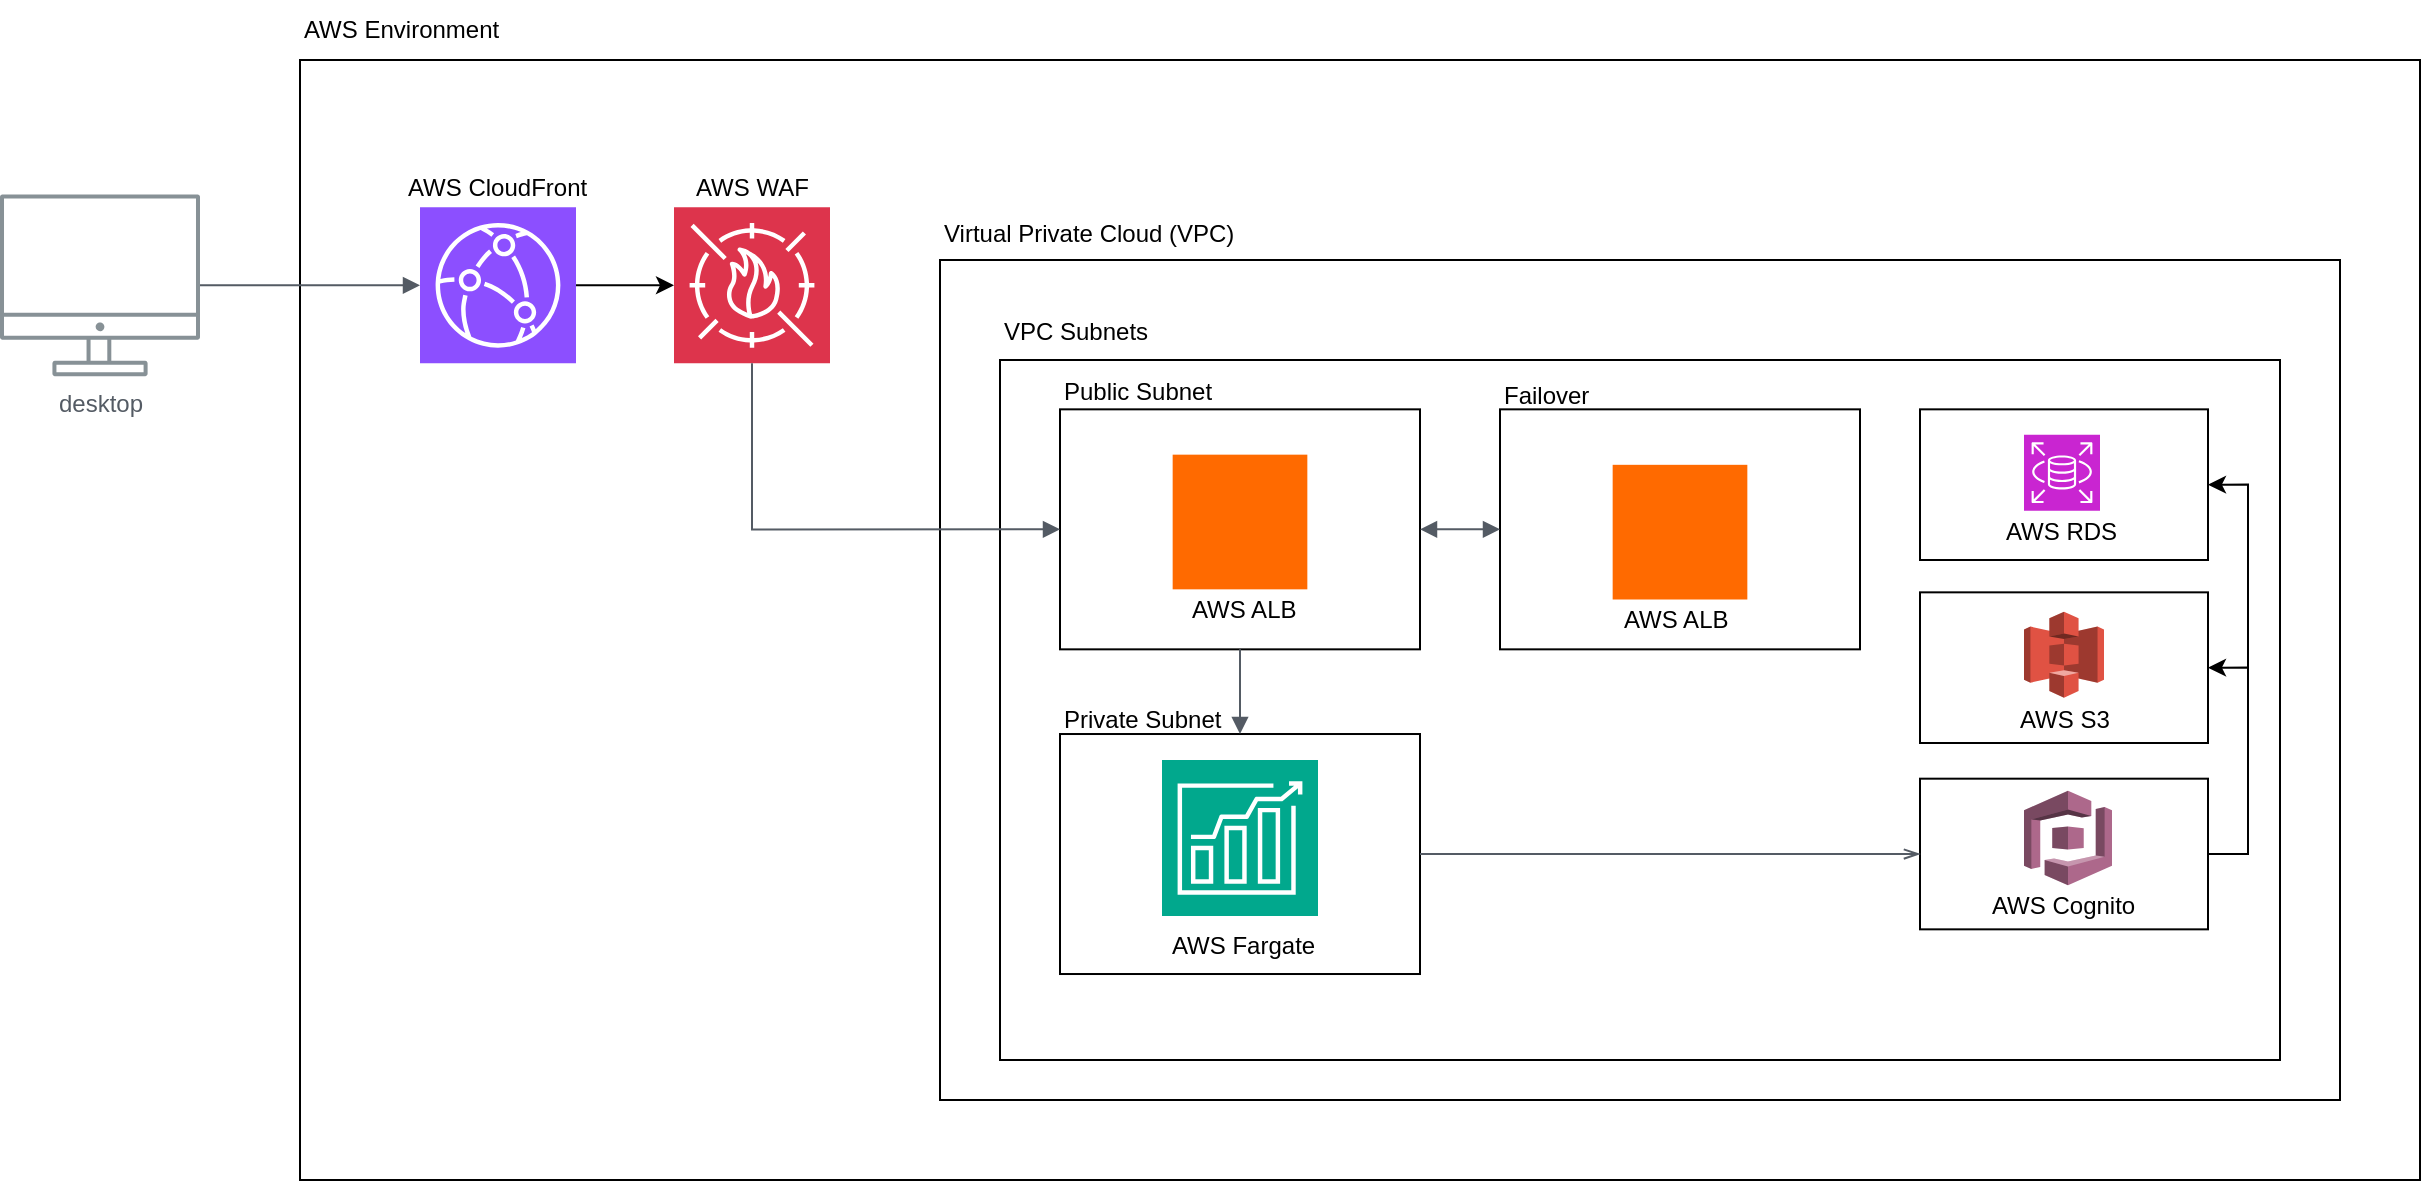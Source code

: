 <mxfile version="28.2.7">
  <diagram name="Page-1" id="b_Na3I1oej1W3SpW28e0">
    <mxGraphModel dx="1665" dy="824" grid="1" gridSize="10" guides="1" tooltips="1" connect="1" arrows="1" fold="1" page="1" pageScale="1" pageWidth="850" pageHeight="1100" math="0" shadow="0">
      <root>
        <mxCell id="0" />
        <mxCell id="1" parent="0" />
        <mxCell id="8wf4B5zJbTg-PlVBdOYW-14" value="" style="whiteSpace=wrap;html=1;fillColor=none;" vertex="1" parent="1">
          <mxGeometry x="180" y="290" width="1060" height="560" as="geometry" />
        </mxCell>
        <mxCell id="8wf4B5zJbTg-PlVBdOYW-10" value="" style="whiteSpace=wrap;html=1;fillColor=none;" vertex="1" parent="1">
          <mxGeometry x="500" y="390" width="700" height="420" as="geometry" />
        </mxCell>
        <mxCell id="8wf4B5zJbTg-PlVBdOYW-25" value="" style="whiteSpace=wrap;html=1;fillColor=none;" vertex="1" parent="1">
          <mxGeometry x="530" y="440" width="640" height="350" as="geometry" />
        </mxCell>
        <mxCell id="8wf4B5zJbTg-PlVBdOYW-45" value="" style="whiteSpace=wrap;html=1;fillColor=none;" vertex="1" parent="1">
          <mxGeometry x="990" y="464.67" width="144" height="75.33" as="geometry" />
        </mxCell>
        <mxCell id="8wf4B5zJbTg-PlVBdOYW-47" value="" style="whiteSpace=wrap;html=1;fillColor=none;" vertex="1" parent="1">
          <mxGeometry x="990" y="649.34" width="144" height="75.33" as="geometry" />
        </mxCell>
        <mxCell id="8wf4B5zJbTg-PlVBdOYW-46" value="" style="whiteSpace=wrap;html=1;fillColor=none;" vertex="1" parent="1">
          <mxGeometry x="990" y="556.17" width="144" height="75.33" as="geometry" />
        </mxCell>
        <mxCell id="8wf4B5zJbTg-PlVBdOYW-26" value="" style="whiteSpace=wrap;html=1;fillColor=none;" vertex="1" parent="1">
          <mxGeometry x="560" y="464.67" width="180" height="120" as="geometry" />
        </mxCell>
        <mxCell id="8wf4B5zJbTg-PlVBdOYW-4" value="desktop" style="sketch=0;outlineConnect=0;gradientColor=none;fontColor=#545B64;strokeColor=none;fillColor=#879196;dashed=0;verticalLabelPosition=bottom;verticalAlign=top;align=center;html=1;fontSize=12;fontStyle=0;aspect=fixed;shape=mxgraph.aws4.illustration_desktop;pointerEvents=1" vertex="1" parent="1">
          <mxGeometry x="30" y="357.16" width="100" height="91" as="geometry" />
        </mxCell>
        <mxCell id="8wf4B5zJbTg-PlVBdOYW-6" value="" style="sketch=0;points=[[0,0,0],[0.25,0,0],[0.5,0,0],[0.75,0,0],[1,0,0],[0,1,0],[0.25,1,0],[0.5,1,0],[0.75,1,0],[1,1,0],[0,0.25,0],[0,0.5,0],[0,0.75,0],[1,0.25,0],[1,0.5,0],[1,0.75,0]];outlineConnect=0;fontColor=#232F3E;fillColor=#DD344C;strokeColor=#ffffff;dashed=0;verticalLabelPosition=bottom;verticalAlign=top;align=center;html=1;fontSize=12;fontStyle=0;aspect=fixed;shape=mxgraph.aws4.resourceIcon;resIcon=mxgraph.aws4.waf;" vertex="1" parent="1">
          <mxGeometry x="367" y="363.66" width="78" height="78" as="geometry" />
        </mxCell>
        <mxCell id="8wf4B5zJbTg-PlVBdOYW-17" value="" style="edgeStyle=orthogonalEdgeStyle;rounded=0;orthogonalLoop=1;jettySize=auto;html=1;" edge="1" parent="1" source="8wf4B5zJbTg-PlVBdOYW-7" target="8wf4B5zJbTg-PlVBdOYW-6">
          <mxGeometry relative="1" as="geometry" />
        </mxCell>
        <mxCell id="8wf4B5zJbTg-PlVBdOYW-7" value="" style="sketch=0;points=[[0,0,0],[0.25,0,0],[0.5,0,0],[0.75,0,0],[1,0,0],[0,1,0],[0.25,1,0],[0.5,1,0],[0.75,1,0],[1,1,0],[0,0.25,0],[0,0.5,0],[0,0.75,0],[1,0.25,0],[1,0.5,0],[1,0.75,0]];outlineConnect=0;fontColor=#232F3E;fillColor=#8C4FFF;strokeColor=#ffffff;dashed=0;verticalLabelPosition=bottom;verticalAlign=top;align=center;html=1;fontSize=12;fontStyle=0;aspect=fixed;shape=mxgraph.aws4.resourceIcon;resIcon=mxgraph.aws4.cloudfront;" vertex="1" parent="1">
          <mxGeometry x="240" y="363.66" width="78" height="78" as="geometry" />
        </mxCell>
        <mxCell id="8wf4B5zJbTg-PlVBdOYW-9" value="" style="points=[];aspect=fixed;html=1;align=center;shadow=0;dashed=0;fillColor=#FF6A00;strokeColor=none;shape=mxgraph.alibaba_cloud.alb_application_load_balancer_02;" vertex="1" parent="1">
          <mxGeometry x="616.33" y="487.33" width="67.34" height="67.34" as="geometry" />
        </mxCell>
        <mxCell id="8wf4B5zJbTg-PlVBdOYW-11" value="Virtual Private Cloud (VPC)" style="text;html=1;whiteSpace=wrap;strokeColor=none;fillColor=none;align=left;verticalAlign=middle;rounded=0;" vertex="1" parent="1">
          <mxGeometry x="500" y="363.66" width="160" height="26.34" as="geometry" />
        </mxCell>
        <mxCell id="8wf4B5zJbTg-PlVBdOYW-15" value="AWS Environment" style="text;html=1;whiteSpace=wrap;strokeColor=none;fillColor=none;align=left;verticalAlign=middle;rounded=0;" vertex="1" parent="1">
          <mxGeometry x="180" y="260" width="160" height="30" as="geometry" />
        </mxCell>
        <mxCell id="8wf4B5zJbTg-PlVBdOYW-16" value="" style="edgeStyle=orthogonalEdgeStyle;html=1;endArrow=block;elbow=vertical;startArrow=none;endFill=1;strokeColor=#545B64;rounded=0;entryX=0;entryY=0.5;entryDx=0;entryDy=0;entryPerimeter=0;" edge="1" parent="1" source="8wf4B5zJbTg-PlVBdOYW-4" target="8wf4B5zJbTg-PlVBdOYW-7">
          <mxGeometry width="100" relative="1" as="geometry">
            <mxPoint x="170" y="403" as="sourcePoint" />
            <mxPoint x="250" y="409" as="targetPoint" />
            <Array as="points" />
          </mxGeometry>
        </mxCell>
        <mxCell id="8wf4B5zJbTg-PlVBdOYW-20" value="AWS WAF" style="text;html=1;whiteSpace=wrap;strokeColor=none;fillColor=none;align=left;verticalAlign=middle;rounded=0;" vertex="1" parent="1">
          <mxGeometry x="376" y="343.66" width="60" height="20" as="geometry" />
        </mxCell>
        <mxCell id="8wf4B5zJbTg-PlVBdOYW-22" value="AWS CloudFront" style="text;html=1;whiteSpace=wrap;strokeColor=none;fillColor=none;align=left;verticalAlign=middle;rounded=0;" vertex="1" parent="1">
          <mxGeometry x="231.5" y="343.66" width="101" height="20" as="geometry" />
        </mxCell>
        <mxCell id="8wf4B5zJbTg-PlVBdOYW-23" value="AWS ALB" style="text;html=1;whiteSpace=wrap;strokeColor=none;fillColor=none;align=left;verticalAlign=middle;rounded=0;" vertex="1" parent="1">
          <mxGeometry x="623.67" y="554.67" width="60" height="20" as="geometry" />
        </mxCell>
        <mxCell id="8wf4B5zJbTg-PlVBdOYW-24" value="VPC Subnets" style="text;html=1;whiteSpace=wrap;strokeColor=none;fillColor=none;align=left;verticalAlign=middle;rounded=0;" vertex="1" parent="1">
          <mxGeometry x="530" y="406.33" width="160" height="38.34" as="geometry" />
        </mxCell>
        <mxCell id="8wf4B5zJbTg-PlVBdOYW-28" value="" style="whiteSpace=wrap;html=1;fillColor=none;" vertex="1" parent="1">
          <mxGeometry x="560" y="627.01" width="180" height="120" as="geometry" />
        </mxCell>
        <mxCell id="8wf4B5zJbTg-PlVBdOYW-29" value="Public Subnet" style="text;html=1;whiteSpace=wrap;strokeColor=none;fillColor=none;align=left;verticalAlign=middle;rounded=0;" vertex="1" parent="1">
          <mxGeometry x="560" y="436.33" width="160" height="38.34" as="geometry" />
        </mxCell>
        <mxCell id="8wf4B5zJbTg-PlVBdOYW-30" value="Private Subnet" style="text;html=1;whiteSpace=wrap;strokeColor=none;fillColor=none;align=left;verticalAlign=middle;rounded=0;" vertex="1" parent="1">
          <mxGeometry x="560" y="600.42" width="160" height="38.34" as="geometry" />
        </mxCell>
        <mxCell id="8wf4B5zJbTg-PlVBdOYW-31" value="" style="sketch=0;points=[[0,0,0],[0.25,0,0],[0.5,0,0],[0.75,0,0],[1,0,0],[0,1,0],[0.25,1,0],[0.5,1,0],[0.75,1,0],[1,1,0],[0,0.25,0],[0,0.5,0],[0,0.75,0],[1,0.25,0],[1,0.5,0],[1,0.75,0]];outlineConnect=0;fontColor=#232F3E;fillColor=#01A88D;strokeColor=#ffffff;dashed=0;verticalLabelPosition=bottom;verticalAlign=top;align=center;html=1;fontSize=12;fontStyle=0;aspect=fixed;shape=mxgraph.aws4.resourceIcon;resIcon=mxgraph.aws4.forecast;" vertex="1" parent="1">
          <mxGeometry x="611" y="640" width="78" height="78" as="geometry" />
        </mxCell>
        <mxCell id="8wf4B5zJbTg-PlVBdOYW-32" value="AWS Fargate" style="text;html=1;whiteSpace=wrap;strokeColor=none;fillColor=none;align=left;verticalAlign=middle;rounded=0;" vertex="1" parent="1">
          <mxGeometry x="613.67" y="722.67" width="80" height="20" as="geometry" />
        </mxCell>
        <mxCell id="8wf4B5zJbTg-PlVBdOYW-34" value="" style="edgeStyle=orthogonalEdgeStyle;html=1;endArrow=block;elbow=vertical;startArrow=none;endFill=1;strokeColor=#545B64;rounded=0;entryX=0;entryY=0.5;entryDx=0;entryDy=0;exitX=0.5;exitY=1;exitDx=0;exitDy=0;exitPerimeter=0;" edge="1" parent="1" source="8wf4B5zJbTg-PlVBdOYW-6" target="8wf4B5zJbTg-PlVBdOYW-26">
          <mxGeometry width="100" relative="1" as="geometry">
            <mxPoint x="90" y="530" as="sourcePoint" />
            <mxPoint x="283" y="440" as="targetPoint" />
            <Array as="points" />
          </mxGeometry>
        </mxCell>
        <mxCell id="8wf4B5zJbTg-PlVBdOYW-40" value="" style="edgeStyle=orthogonalEdgeStyle;html=1;endArrow=block;elbow=vertical;startArrow=none;endFill=1;strokeColor=#545B64;rounded=0;entryX=0.5;entryY=0;entryDx=0;entryDy=0;exitX=0.5;exitY=1;exitDx=0;exitDy=0;" edge="1" parent="1" source="8wf4B5zJbTg-PlVBdOYW-26" target="8wf4B5zJbTg-PlVBdOYW-28">
          <mxGeometry width="100" relative="1" as="geometry">
            <mxPoint x="150" y="400" as="sourcePoint" />
            <mxPoint x="263" y="400" as="targetPoint" />
            <Array as="points" />
          </mxGeometry>
        </mxCell>
        <mxCell id="8wf4B5zJbTg-PlVBdOYW-48" value="" style="outlineConnect=0;dashed=0;verticalLabelPosition=bottom;verticalAlign=top;align=center;html=1;shape=mxgraph.aws3.cognito;fillColor=#AD688B;gradientColor=none;" vertex="1" parent="1">
          <mxGeometry x="1042" y="655.34" width="44" height="47.33" as="geometry" />
        </mxCell>
        <mxCell id="8wf4B5zJbTg-PlVBdOYW-49" value="AWS Cognito" style="text;html=1;whiteSpace=wrap;strokeColor=none;fillColor=none;align=left;verticalAlign=middle;rounded=0;" vertex="1" parent="1">
          <mxGeometry x="1024" y="702.67" width="80" height="20" as="geometry" />
        </mxCell>
        <mxCell id="8wf4B5zJbTg-PlVBdOYW-50" value="" style="outlineConnect=0;dashed=0;verticalLabelPosition=bottom;verticalAlign=top;align=center;html=1;shape=mxgraph.aws3.s3;fillColor=#E05243;gradientColor=none;" vertex="1" parent="1">
          <mxGeometry x="1042" y="565.84" width="40" height="43" as="geometry" />
        </mxCell>
        <mxCell id="8wf4B5zJbTg-PlVBdOYW-51" value="AWS S3" style="text;html=1;whiteSpace=wrap;strokeColor=none;fillColor=none;align=left;verticalAlign=middle;rounded=0;" vertex="1" parent="1">
          <mxGeometry x="1038" y="608.84" width="50" height="21.5" as="geometry" />
        </mxCell>
        <mxCell id="8wf4B5zJbTg-PlVBdOYW-52" value="" style="sketch=0;points=[[0,0,0],[0.25,0,0],[0.5,0,0],[0.75,0,0],[1,0,0],[0,1,0],[0.25,1,0],[0.5,1,0],[0.75,1,0],[1,1,0],[0,0.25,0],[0,0.5,0],[0,0.75,0],[1,0.25,0],[1,0.5,0],[1,0.75,0]];outlineConnect=0;fontColor=#232F3E;fillColor=#C925D1;strokeColor=#ffffff;dashed=0;verticalLabelPosition=bottom;verticalAlign=top;align=center;html=1;fontSize=12;fontStyle=0;aspect=fixed;shape=mxgraph.aws4.resourceIcon;resIcon=mxgraph.aws4.rds;" vertex="1" parent="1">
          <mxGeometry x="1042" y="477.33" width="38" height="38" as="geometry" />
        </mxCell>
        <mxCell id="8wf4B5zJbTg-PlVBdOYW-53" value="AWS RDS" style="text;html=1;whiteSpace=wrap;strokeColor=none;fillColor=none;align=left;verticalAlign=middle;rounded=0;" vertex="1" parent="1">
          <mxGeometry x="1031" y="515.33" width="60" height="21.5" as="geometry" />
        </mxCell>
        <mxCell id="8wf4B5zJbTg-PlVBdOYW-56" value="" style="edgeStyle=orthogonalEdgeStyle;rounded=0;orthogonalLoop=1;jettySize=auto;html=1;entryX=1;entryY=0.5;entryDx=0;entryDy=0;exitX=1;exitY=0.5;exitDx=0;exitDy=0;" edge="1" parent="1" source="8wf4B5zJbTg-PlVBdOYW-47" target="8wf4B5zJbTg-PlVBdOYW-46">
          <mxGeometry relative="1" as="geometry">
            <mxPoint x="918" y="660" as="sourcePoint" />
            <mxPoint x="1020" y="682" as="targetPoint" />
          </mxGeometry>
        </mxCell>
        <mxCell id="8wf4B5zJbTg-PlVBdOYW-59" value="" style="edgeStyle=orthogonalEdgeStyle;rounded=0;orthogonalLoop=1;jettySize=auto;html=1;exitX=1;exitY=0.5;exitDx=0;exitDy=0;entryX=1;entryY=0.5;entryDx=0;entryDy=0;" edge="1" parent="1" source="8wf4B5zJbTg-PlVBdOYW-47" target="8wf4B5zJbTg-PlVBdOYW-45">
          <mxGeometry relative="1" as="geometry">
            <mxPoint x="1198" y="587" as="sourcePoint" />
            <mxPoint x="1198" y="500" as="targetPoint" />
          </mxGeometry>
        </mxCell>
        <mxCell id="8wf4B5zJbTg-PlVBdOYW-61" value="" style="whiteSpace=wrap;html=1;fillColor=none;" vertex="1" parent="1">
          <mxGeometry x="780" y="464.67" width="180" height="120" as="geometry" />
        </mxCell>
        <mxCell id="8wf4B5zJbTg-PlVBdOYW-62" value="" style="points=[];aspect=fixed;html=1;align=center;shadow=0;dashed=0;fillColor=#FF6A00;strokeColor=none;shape=mxgraph.alibaba_cloud.alb_application_load_balancer_02;" vertex="1" parent="1">
          <mxGeometry x="836.33" y="492.41" width="67.34" height="67.34" as="geometry" />
        </mxCell>
        <mxCell id="8wf4B5zJbTg-PlVBdOYW-63" value="AWS ALB" style="text;html=1;whiteSpace=wrap;strokeColor=none;fillColor=none;align=left;verticalAlign=middle;rounded=0;" vertex="1" parent="1">
          <mxGeometry x="840" y="559.75" width="60" height="20" as="geometry" />
        </mxCell>
        <mxCell id="8wf4B5zJbTg-PlVBdOYW-65" value="Failover" style="text;html=1;whiteSpace=wrap;strokeColor=none;fillColor=none;align=left;verticalAlign=middle;rounded=0;" vertex="1" parent="1">
          <mxGeometry x="780" y="438.99" width="160" height="38.34" as="geometry" />
        </mxCell>
        <mxCell id="8wf4B5zJbTg-PlVBdOYW-66" value="" style="edgeStyle=orthogonalEdgeStyle;html=1;endArrow=block;elbow=vertical;startArrow=block;startFill=1;endFill=1;strokeColor=#545B64;rounded=0;entryX=0;entryY=0.5;entryDx=0;entryDy=0;exitX=1;exitY=0.5;exitDx=0;exitDy=0;" edge="1" parent="1" source="8wf4B5zJbTg-PlVBdOYW-26" target="8wf4B5zJbTg-PlVBdOYW-61">
          <mxGeometry width="100" relative="1" as="geometry">
            <mxPoint x="740" y="517" as="sourcePoint" />
            <mxPoint x="930" y="460" as="targetPoint" />
          </mxGeometry>
        </mxCell>
        <mxCell id="8wf4B5zJbTg-PlVBdOYW-67" value="" style="edgeStyle=orthogonalEdgeStyle;html=1;endArrow=openThin;elbow=vertical;startArrow=none;endFill=0;strokeColor=#545B64;rounded=0;exitX=1;exitY=0.5;exitDx=0;exitDy=0;entryX=0;entryY=0.5;entryDx=0;entryDy=0;" edge="1" parent="1" source="8wf4B5zJbTg-PlVBdOYW-28" target="8wf4B5zJbTg-PlVBdOYW-47">
          <mxGeometry width="100" relative="1" as="geometry">
            <mxPoint x="830" y="460" as="sourcePoint" />
            <mxPoint x="930" y="460" as="targetPoint" />
          </mxGeometry>
        </mxCell>
      </root>
    </mxGraphModel>
  </diagram>
</mxfile>
